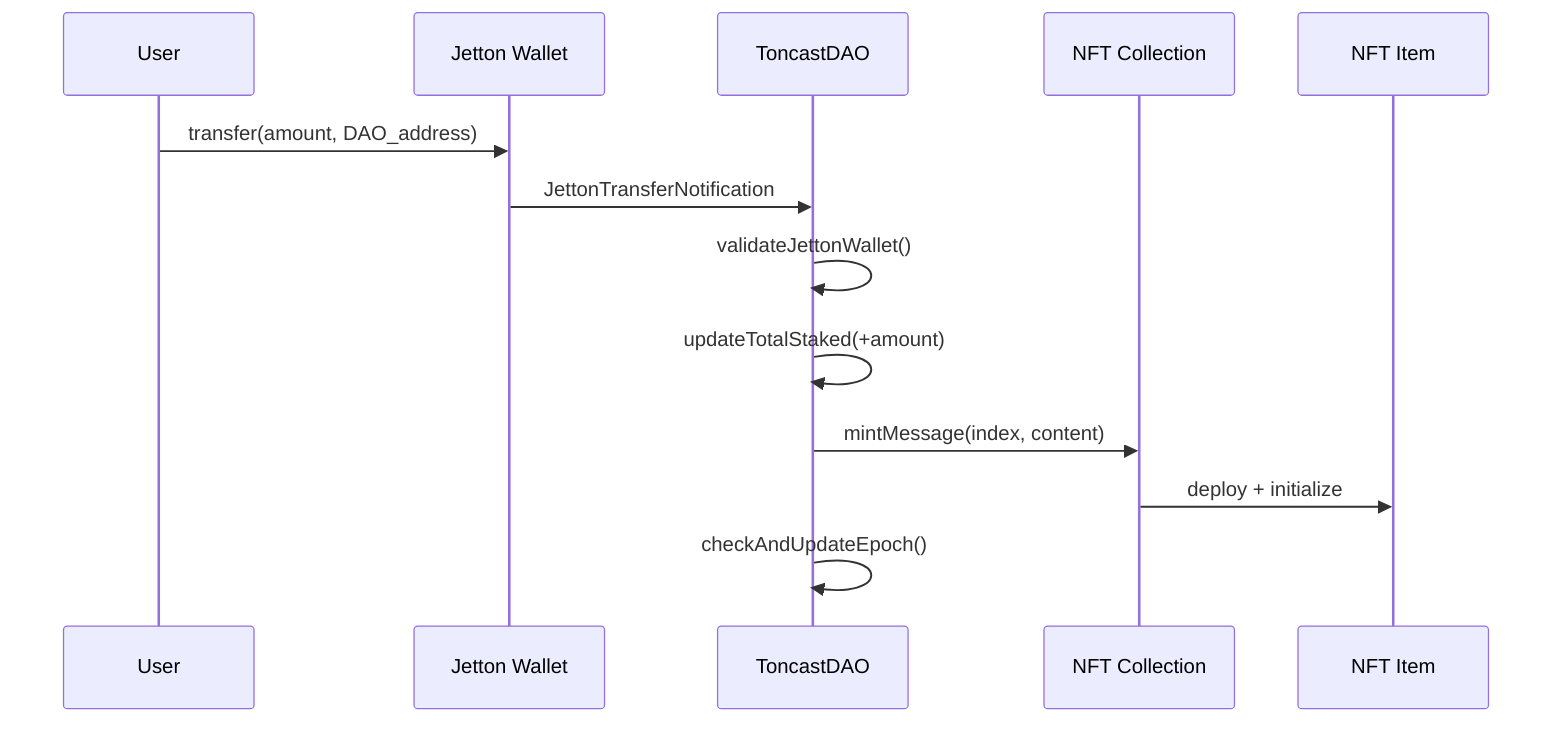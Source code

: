 sequenceDiagram
    participant U as User
    participant JW as Jetton Wallet
    participant DAO as ToncastDAO
    participant NC as NFT Collection
    participant NI as NFT Item
    
    U->>JW: transfer(amount, DAO_address)
    JW->>DAO: JettonTransferNotification
    DAO->>DAO: validateJettonWallet()
    DAO->>DAO: updateTotalStaked(+amount)
    DAO->>NC: mintMessage(index, content)
    NC->>NI: deploy + initialize
    DAO->>DAO: checkAndUpdateEpoch()